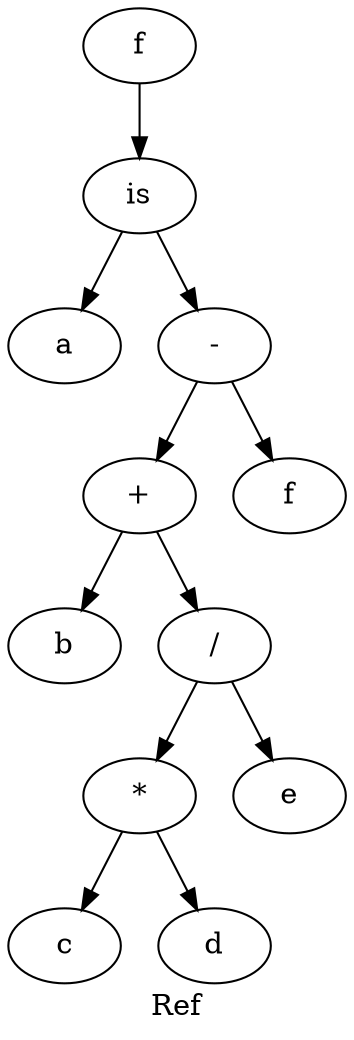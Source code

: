 digraph grafo {
  label="Ref";
  88167088652352 [ label="f" ];
  88167088652352 -> 88167088653168;
  88167088653168 [ label="is" ];
  88167088653168 -> 88167088653120;
  88167088653120 [ label="a" ];
  88167088653168 -> 88167088653072;
  88167088653072 [ label="-" ];
  88167088653072 -> 88167088652976;
  88167088652976 [ label="+" ];
  88167088652976 -> 88167088652688;
  88167088652688 [ label="b" ];
  88167088652976 -> 88167088652928;
  88167088652928 [ label="/" ];
  88167088652928 -> 88167088652832;
  88167088652832 [ label="*" ];
  88167088652832 -> 88167088652736;
  88167088652736 [ label="c" ];
  88167088652832 -> 88167088652784;
  88167088652784 [ label="d" ];
  88167088652928 -> 88167088652880;
  88167088652880 [ label="e" ];
  88167088653072 -> 88167088653024;
  88167088653024 [ label="f" ];
}
